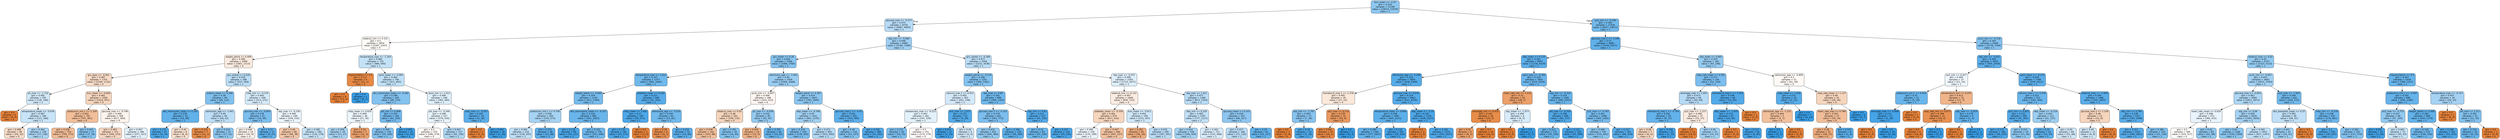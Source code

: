 digraph Tree {
node [shape=box, style="filled, rounded", color="black", fontname="helvetica"] ;
edge [fontname="helvetica"] ;
0 [label="bun_mean <= -0.37\ngini = 0.419\nsamples = 21184\nvalue = [10014, 23476]\nclass = 1", fillcolor="#8dc7f0"] ;
1 [label="glucose_max <= -0.577\ngini = 0.475\nsamples = 9754\nvalue = [5987, 9405]\nclass = 1", fillcolor="#b7dbf6"] ;
0 -> 1 [labeldistance=2.5, labelangle=45, headlabel="True"] ;
2 [label="totalco2_min <= 0.331\ngini = 0.5\nsamples = 2854\nvalue = [2287, 2207]\nclass = 0", fillcolor="#fefbf8"] ;
1 -> 2 ;
3 [label="weight_admit <= 0.499\ngini = 0.496\nsamples = 2099\nvalue = [1801, 1513]\nclass = 0", fillcolor="#fbebdf"] ;
2 -> 3 ;
4 [label="gcs_eyes <= -0.461\ngini = 0.487\nsamples = 1701\nvalue = [1544, 1119]\nclass = 0", fillcolor="#f8dcc8"] ;
3 -> 4 ;
5 [label="ph_max <= -1.716\ngini = 0.492\nsamples = 192\nvalue = [130, 168]\nclass = 1", fillcolor="#d2e9f9"] ;
4 -> 5 ;
6 [label="gini = 0.0\nsamples = 6\nvalue = [9, 0]\nclass = 0", fillcolor="#e58139"] ;
5 -> 6 ;
7 [label="temperature_mean <= -0.036\ngini = 0.487\nsamples = 186\nvalue = [121, 168]\nclass = 1", fillcolor="#c8e4f8"] ;
5 -> 7 ;
8 [label="gini = 0.488\nsamples = 48\nvalue = [44, 32]\nclass = 0", fillcolor="#f8ddc9"] ;
7 -> 8 ;
9 [label="gini = 0.462\nsamples = 138\nvalue = [77, 136]\nclass = 1", fillcolor="#a9d4f4"] ;
7 -> 9 ;
10 [label="bun_mean <= -0.664\ngini = 0.481\nsamples = 1509\nvalue = [1414, 951]\nclass = 0", fillcolor="#f6d6be"] ;
4 -> 10 ;
11 [label="potassium_min.1 <= 1.109\ngini = 0.442\nsamples = 741\nvalue = [797, 391]\nclass = 0", fillcolor="#f2bf9a"] ;
10 -> 11 ;
12 [label="gini = 0.436\nsamples = 724\nvalue = [790, 373]\nclass = 0", fillcolor="#f1bc96"] ;
11 -> 12 ;
13 [label="gini = 0.403\nsamples = 17\nvalue = [7, 18]\nclass = 1", fillcolor="#86c3ef"] ;
11 -> 13 ;
14 [label="glucose_max <= -0.799\ngini = 0.499\nsamples = 768\nvalue = [617, 560]\nclass = 0", fillcolor="#fdf3ed"] ;
10 -> 14 ;
15 [label="gini = 0.483\nsamples = 372\nvalue = [340, 233]\nclass = 0", fillcolor="#f7d7c1"] ;
14 -> 15 ;
16 [label="gini = 0.497\nsamples = 396\nvalue = [277, 327]\nclass = 1", fillcolor="#e1f0fb"] ;
14 -> 16 ;
17 [label="gcs_verbal <= 0.618\ngini = 0.478\nsamples = 398\nvalue = [257, 394]\nclass = 1", fillcolor="#baddf6"] ;
3 -> 17 ;
18 [label="sodium_mean <= 0.306\ngini = 0.39\nsamples = 99\nvalue = [44, 122]\nclass = 1", fillcolor="#80c0ee"] ;
17 -> 18 ;
19 [label="abs_monocytes_mean <= 0.295\ngini = 0.278\nsamples = 55\nvalue = [16, 80]\nclass = 1", fillcolor="#61b1ea"] ;
18 -> 19 ;
20 [label="gini = 0.176\nsamples = 47\nvalue = [8, 74]\nclass = 1", fillcolor="#4ea8e8"] ;
19 -> 20 ;
21 [label="gini = 0.49\nsamples = 8\nvalue = [8, 6]\nclass = 0", fillcolor="#f8e0ce"] ;
19 -> 21 ;
22 [label="admission_age <= -1.941\ngini = 0.48\nsamples = 44\nvalue = [28, 42]\nclass = 1", fillcolor="#bddef6"] ;
18 -> 22 ;
23 [label="gini = 0.153\nsamples = 7\nvalue = [11, 1]\nclass = 0", fillcolor="#e78c4b"] ;
22 -> 23 ;
24 [label="gini = 0.414\nsamples = 37\nvalue = [17, 41]\nclass = 1", fillcolor="#8bc6f0"] ;
22 -> 24 ;
25 [label="mbp_min <= -0.276\ngini = 0.493\nsamples = 299\nvalue = [213, 272]\nclass = 1", fillcolor="#d4eaf9"] ;
17 -> 25 ;
26 [label="glucose_max <= -0.854\ngini = 0.378\nsamples = 51\nvalue = [19, 56]\nclass = 1", fillcolor="#7cbeee"] ;
25 -> 26 ;
27 [label="gini = 0.499\nsamples = 14\nvalue = [10, 9]\nclass = 0", fillcolor="#fcf2eb"] ;
26 -> 27 ;
28 [label="gini = 0.27\nsamples = 37\nvalue = [9, 47]\nclass = 1", fillcolor="#5fb0ea"] ;
26 -> 28 ;
29 [label="sbp_max <= -0.336\ngini = 0.499\nsamples = 248\nvalue = [194, 216]\nclass = 1", fillcolor="#ebf5fc"] ;
25 -> 29 ;
30 [label="gini = 0.46\nsamples = 68\nvalue = [68, 38]\nclass = 0", fillcolor="#f4c7a8"] ;
29 -> 30 ;
31 [label="gini = 0.485\nsamples = 180\nvalue = [126, 178]\nclass = 1", fillcolor="#c5e2f7"] ;
29 -> 31 ;
32 [label="temperature_max <= -1.303\ngini = 0.484\nsamples = 755\nvalue = [486, 694]\nclass = 1", fillcolor="#c4e2f7"] ;
2 -> 32 ;
33 [label="hispanic/latino <= 0.5\ngini = 0.117\nsamples = 9\nvalue = [15, 1]\nclass = 0", fillcolor="#e78946"] ;
32 -> 33 ;
34 [label="gini = 0.0\nsamples = 8\nvalue = [15, 0]\nclass = 0", fillcolor="#e58139"] ;
33 -> 34 ;
35 [label="gini = 0.0\nsamples = 1\nvalue = [0, 1]\nclass = 1", fillcolor="#399de5"] ;
33 -> 35 ;
36 [label="spo2_mean <= -0.485\ngini = 0.482\nsamples = 746\nvalue = [471, 693]\nclass = 1", fillcolor="#c0e0f7"] ;
32 -> 36 ;
37 [label="abs_monocytes_mean <= -0.282\ngini = 0.398\nsamples = 200\nvalue = [88, 233]\nclass = 1", fillcolor="#84c2ef"] ;
36 -> 37 ;
38 [label="mbp_mean <= 0.835\ngini = 0.499\nsamples = 36\nvalue = [27, 30]\nclass = 1", fillcolor="#ebf5fc"] ;
37 -> 38 ;
39 [label="gini = 0.459\nsamples = 29\nvalue = [15, 27]\nclass = 1", fillcolor="#a7d3f3"] ;
38 -> 39 ;
40 [label="gini = 0.32\nsamples = 7\nvalue = [12, 3]\nclass = 0", fillcolor="#eca06a"] ;
38 -> 40 ;
41 [label="ptt_min <= 0.408\ngini = 0.355\nsamples = 164\nvalue = [61, 203]\nclass = 1", fillcolor="#74baed"] ;
37 -> 41 ;
42 [label="gini = 0.394\nsamples = 139\nvalue = [59, 160]\nclass = 1", fillcolor="#82c1ef"] ;
41 -> 42 ;
43 [label="gini = 0.085\nsamples = 25\nvalue = [2, 43]\nclass = 1", fillcolor="#42a2e6"] ;
41 -> 43 ;
44 [label="spo2_min <= 1.012\ngini = 0.496\nsamples = 546\nvalue = [383, 460]\nclass = 1", fillcolor="#deeffb"] ;
36 -> 44 ;
45 [label="ptt_max <= -0.348\ngini = 0.498\nsamples = 527\nvalue = [378, 430]\nclass = 1", fillcolor="#e7f3fc"] ;
44 -> 45 ;
46 [label="gini = 0.5\nsamples = 370\nvalue = [286, 274]\nclass = 0", fillcolor="#fefaf7"] ;
45 -> 46 ;
47 [label="gini = 0.467\nsamples = 157\nvalue = [92, 156]\nclass = 1", fillcolor="#aed7f4"] ;
45 -> 47 ;
48 [label="mbp_max <= -0.507\ngini = 0.245\nsamples = 19\nvalue = [5, 30]\nclass = 1", fillcolor="#5aade9"] ;
44 -> 48 ;
49 [label="gini = 0.0\nsamples = 3\nvalue = [4, 0]\nclass = 0", fillcolor="#e58139"] ;
48 -> 49 ;
50 [label="gini = 0.062\nsamples = 16\nvalue = [1, 30]\nclass = 1", fillcolor="#40a0e6"] ;
48 -> 50 ;
51 [label="sbp_min <= -0.068\ngini = 0.448\nsamples = 6900\nvalue = [3700, 7198]\nclass = 1", fillcolor="#9fcff2"] ;
1 -> 51 ;
52 [label="gcs_motor <= 0.26\ngini = 0.404\nsamples = 3306\nvalue = [1468, 3760]\nclass = 1", fillcolor="#86c3ef"] ;
51 -> 52 ;
53 [label="temperature_max <= 1.014\ngini = 0.337\nsamples = 1377\nvalue = [462, 1692]\nclass = 1", fillcolor="#6fb8ec"] ;
52 -> 53 ;
54 [label="weight_admit <= -0.694\ngini = 0.359\nsamples = 1129\nvalue = [411, 1340]\nclass = 1", fillcolor="#76bbed"] ;
53 -> 54 ;
55 [label="potassium_min.1 <= 0.758\ngini = 0.458\nsamples = 264\nvalue = [150, 273]\nclass = 1", fillcolor="#a6d3f3"] ;
54 -> 55 ;
56 [label="gini = 0.481\nsamples = 216\nvalue = [138, 205]\nclass = 1", fillcolor="#bedff7"] ;
55 -> 56 ;
57 [label="gini = 0.255\nsamples = 48\nvalue = [12, 68]\nclass = 1", fillcolor="#5caeea"] ;
55 -> 57 ;
58 [label="abs_eosinophils_mean <= -0.327\ngini = 0.316\nsamples = 865\nvalue = [261, 1067]\nclass = 1", fillcolor="#69b5eb"] ;
54 -> 58 ;
59 [label="gini = 0.135\nsamples = 89\nvalue = [10, 127]\nclass = 1", fillcolor="#49a5e7"] ;
58 -> 59 ;
60 [label="gini = 0.333\nsamples = 776\nvalue = [251, 940]\nclass = 1", fillcolor="#6eb7ec"] ;
58 -> 60 ;
61 [label="platelets_mean <= 0.292\ngini = 0.221\nsamples = 248\nvalue = [51, 352]\nclass = 1", fillcolor="#56abe9"] ;
53 -> 61 ;
62 [label="mbp_mean <= 1.662\ngini = 0.17\nsamples = 187\nvalue = [28, 271]\nclass = 1", fillcolor="#4da7e8"] ;
61 -> 62 ;
63 [label="gini = 0.155\nsamples = 185\nvalue = [25, 271]\nclass = 1", fillcolor="#4ba6e7"] ;
62 -> 63 ;
64 [label="gini = 0.0\nsamples = 2\nvalue = [3, 0]\nclass = 0", fillcolor="#e58139"] ;
62 -> 64 ;
65 [label="admission_age <= -2.019\ngini = 0.344\nsamples = 61\nvalue = [23, 81]\nclass = 1", fillcolor="#71b9ec"] ;
61 -> 65 ;
66 [label="gini = 0.18\nsamples = 6\nvalue = [9, 1]\nclass = 0", fillcolor="#e88f4f"] ;
65 -> 66 ;
67 [label="gini = 0.254\nsamples = 55\nvalue = [14, 80]\nclass = 1", fillcolor="#5caeea"] ;
65 -> 67 ;
68 [label="admission_age <= -1.061\ngini = 0.44\nsamples = 1929\nvalue = [1006, 2068]\nclass = 1", fillcolor="#99cdf2"] ;
52 -> 68 ;
69 [label="pco2_min <= -0.007\ngini = 0.499\nsamples = 286\nvalue = [241, 223]\nclass = 0", fillcolor="#fdf6f0"] ;
68 -> 69 ;
70 [label="totalco2_max <= 0.02\ngini = 0.48\nsamples = 201\nvalue = [199, 132]\nclass = 0", fillcolor="#f6d5bc"] ;
69 -> 70 ;
71 [label="gini = 0.439\nsamples = 162\nvalue = [183, 88]\nclass = 0", fillcolor="#f2be98"] ;
70 -> 71 ;
72 [label="gini = 0.391\nsamples = 39\nvalue = [16, 44]\nclass = 1", fillcolor="#81c1ee"] ;
70 -> 72 ;
73 [label="ph_max <= -0.938\ngini = 0.432\nsamples = 85\nvalue = [42, 91]\nclass = 1", fillcolor="#94caf1"] ;
69 -> 73 ;
74 [label="gini = 0.404\nsamples = 19\nvalue = [23, 9]\nclass = 0", fillcolor="#efb286"] ;
73 -> 74 ;
75 [label="gini = 0.305\nsamples = 66\nvalue = [19, 82]\nclass = 1", fillcolor="#67b4eb"] ;
73 -> 75 ;
76 [label="weight_admit <= 0.367\ngini = 0.414\nsamples = 1643\nvalue = [765, 1845]\nclass = 1", fillcolor="#8bc6f0"] ;
68 -> 76 ;
77 [label="dbp_mean <= -0.768\ngini = 0.45\nsamples = 1241\nvalue = [661, 1276]\nclass = 1", fillcolor="#a0d0f2"] ;
76 -> 77 ;
78 [label="gini = 0.374\nsamples = 350\nvalue = [139, 420]\nclass = 1", fillcolor="#7bbdee"] ;
77 -> 78 ;
79 [label="gini = 0.471\nsamples = 891\nvalue = [522, 856]\nclass = 1", fillcolor="#b2d9f5"] ;
77 -> 79 ;
80 [label="glucose_max.2 <= -0.45\ngini = 0.261\nsamples = 402\nvalue = [104, 569]\nclass = 1", fillcolor="#5dafea"] ;
76 -> 80 ;
81 [label="gini = 0.39\nsamples = 116\nvalue = [53, 147]\nclass = 1", fillcolor="#80c0ee"] ;
80 -> 81 ;
82 [label="gini = 0.192\nsamples = 286\nvalue = [51, 422]\nclass = 1", fillcolor="#51a9e8"] ;
80 -> 82 ;
83 [label="gcs_verbal <= -0.308\ngini = 0.477\nsamples = 3594\nvalue = [2232, 3438]\nclass = 1", fillcolor="#baddf6"] ;
51 -> 83 ;
84 [label="weight_admit <= -0.576\ngini = 0.396\nsamples = 1201\nvalue = [509, 1361]\nclass = 1", fillcolor="#83c2ef"] ;
83 -> 84 ;
85 [label="calcium_max.1 <= 0.915\ngini = 0.492\nsamples = 303\nvalue = [201, 258]\nclass = 1", fillcolor="#d3e9f9"] ;
84 -> 85 ;
86 [label="baseexcess_max <= -0.223\ngini = 0.497\nsamples = 281\nvalue = [197, 229]\nclass = 1", fillcolor="#e3f1fb"] ;
85 -> 86 ;
87 [label="gini = 0.372\nsamples = 50\nvalue = [18, 55]\nclass = 1", fillcolor="#7abdee"] ;
86 -> 87 ;
88 [label="gini = 0.5\nsamples = 231\nvalue = [179, 174]\nclass = 0", fillcolor="#fefbf9"] ;
86 -> 88 ;
89 [label="po2_max <= 2.037\ngini = 0.213\nsamples = 22\nvalue = [4, 29]\nclass = 1", fillcolor="#54abe9"] ;
85 -> 89 ;
90 [label="gini = 0.074\nsamples = 17\nvalue = [1, 25]\nclass = 1", fillcolor="#41a1e6"] ;
89 -> 90 ;
91 [label="gini = 0.49\nsamples = 5\nvalue = [3, 4]\nclass = 1", fillcolor="#cee6f8"] ;
89 -> 91 ;
92 [label="sbp_max <= 0.85\ngini = 0.341\nsamples = 898\nvalue = [308, 1103]\nclass = 1", fillcolor="#70b8ec"] ;
84 -> 92 ;
93 [label="glucose_max.2 <= -0.161\ngini = 0.379\nsamples = 661\nvalue = [263, 773]\nclass = 1", fillcolor="#7cbeee"] ;
92 -> 93 ;
94 [label="gini = 0.425\nsamples = 422\nvalue = [205, 464]\nclass = 1", fillcolor="#90c8f0"] ;
93 -> 94 ;
95 [label="gini = 0.266\nsamples = 239\nvalue = [58, 309]\nclass = 1", fillcolor="#5eafea"] ;
93 -> 95 ;
96 [label="sbp_min <= 0.61\ngini = 0.211\nsamples = 237\nvalue = [45, 330]\nclass = 1", fillcolor="#54aae9"] ;
92 -> 96 ;
97 [label="gini = 0.32\nsamples = 83\nvalue = [25, 100]\nclass = 1", fillcolor="#6ab6ec"] ;
96 -> 97 ;
98 [label="gini = 0.147\nsamples = 154\nvalue = [20, 230]\nclass = 1", fillcolor="#4aa6e7"] ;
96 -> 98 ;
99 [label="sbp_max <= -0.072\ngini = 0.496\nsamples = 2393\nvalue = [1723, 2077]\nclass = 1", fillcolor="#ddeefb"] ;
83 -> 99 ;
100 [label="totalco2_min <= 0.122\ngini = 0.497\nsamples = 1009\nvalue = [850, 723]\nclass = 0", fillcolor="#fbece1"] ;
99 -> 100 ;
101 [label="platelets_mean <= -0.339\ngini = 0.481\nsamples = 670\nvalue = [617, 416]\nclass = 0", fillcolor="#f7d6be"] ;
100 -> 101 ;
102 [label="gini = 0.499\nsamples = 230\nvalue = [170, 189]\nclass = 1", fillcolor="#ebf5fc"] ;
101 -> 102 ;
103 [label="gini = 0.447\nsamples = 440\nvalue = [447, 227]\nclass = 0", fillcolor="#f2c19e"] ;
101 -> 103 ;
104 [label="bun_mean <= -0.811\ngini = 0.491\nsamples = 339\nvalue = [233, 307]\nclass = 1", fillcolor="#cfe7f9"] ;
100 -> 104 ;
105 [label="gini = 0.383\nsamples = 40\nvalue = [46, 16]\nclass = 0", fillcolor="#eead7e"] ;
104 -> 105 ;
106 [label="gini = 0.476\nsamples = 299\nvalue = [187, 291]\nclass = 1", fillcolor="#b8dcf6"] ;
104 -> 106 ;
107 [label="sbp_max <= 1.421\ngini = 0.477\nsamples = 1384\nvalue = [873, 1354]\nclass = 1", fillcolor="#b9dcf6"] ;
99 -> 107 ;
108 [label="dbp_min <= 0.329\ngini = 0.483\nsamples = 1187\nvalue = [777, 1127]\nclass = 1", fillcolor="#c2e1f7"] ;
107 -> 108 ;
109 [label="gini = 0.454\nsamples = 436\nvalue = [246, 459]\nclass = 1", fillcolor="#a3d2f3"] ;
108 -> 109 ;
110 [label="gini = 0.493\nsamples = 751\nvalue = [531, 668]\nclass = 1", fillcolor="#d6ebfa"] ;
108 -> 110 ;
111 [label="glucose_mean <= 0.143\ngini = 0.418\nsamples = 197\nvalue = [96, 227]\nclass = 1", fillcolor="#8dc6f0"] ;
107 -> 111 ;
112 [label="gini = 0.477\nsamples = 106\nvalue = [71, 110]\nclass = 1", fillcolor="#b9dcf6"] ;
111 -> 112 ;
113 [label="gini = 0.29\nsamples = 91\nvalue = [25, 117]\nclass = 1", fillcolor="#63b2eb"] ;
111 -> 113 ;
114 [label="po2_min <= -0.199\ngini = 0.346\nsamples = 11430\nvalue = [4027, 14071]\nclass = 1", fillcolor="#72b9ec"] ;
0 -> 114 [labeldistance=2.5, labelangle=-45, headlabel="False"] ;
115 [label="glucose_max.2 <= 3.196\ngini = 0.27\nsamples = 4882\nvalue = [1249, 6527]\nclass = 1", fillcolor="#5fb0ea"] ;
114 -> 115 ;
116 [label="dbp_mean <= 0.153\ngini = 0.261\nsamples = 4697\nvalue = [1156, 6329]\nclass = 1", fillcolor="#5dafea"] ;
115 -> 116 ;
117 [label="admission_age <= -2.248\ngini = 0.225\nsamples = 3092\nvalue = [638, 4300]\nclass = 1", fillcolor="#56ace9"] ;
116 -> 117 ;
118 [label="hematocrit_max.1 <= 1.378\ngini = 0.495\nsamples = 29\nvalue = [27, 22]\nclass = 0", fillcolor="#fae8da"] ;
117 -> 118 ;
119 [label="sbp_min <= -1.787\ngini = 0.403\nsamples = 17\nvalue = [7, 18]\nclass = 1", fillcolor="#86c3ef"] ;
118 -> 119 ;
120 [label="gini = 0.0\nsamples = 3\nvalue = [5, 0]\nclass = 0", fillcolor="#e58139"] ;
119 -> 120 ;
121 [label="gini = 0.18\nsamples = 14\nvalue = [2, 18]\nclass = 1", fillcolor="#4fa8e8"] ;
119 -> 121 ;
122 [label="po2_max <= 0.114\ngini = 0.278\nsamples = 12\nvalue = [20, 4]\nclass = 0", fillcolor="#ea9a61"] ;
118 -> 122 ;
123 [label="gini = 0.091\nsamples = 10\nvalue = [20, 1]\nclass = 0", fillcolor="#e68743"] ;
122 -> 123 ;
124 [label="gini = 0.0\nsamples = 2\nvalue = [0, 3]\nclass = 1", fillcolor="#399de5"] ;
122 -> 124 ;
125 [label="glucose_max <= 0.032\ngini = 0.219\nsamples = 3063\nvalue = [611, 4278]\nclass = 1", fillcolor="#55abe9"] ;
117 -> 125 ;
126 [label="temperature_mean <= 0.846\ngini = 0.258\nsamples = 1687\nvalue = [405, 2251]\nclass = 1", fillcolor="#5dafea"] ;
125 -> 126 ;
127 [label="gini = 0.284\nsamples = 1395\nvalue = [377, 1827]\nclass = 1", fillcolor="#62b1ea"] ;
126 -> 127 ;
128 [label="gini = 0.116\nsamples = 292\nvalue = [28, 424]\nclass = 1", fillcolor="#46a3e7"] ;
126 -> 128 ;
129 [label="dbp_mean <= -3.14\ngini = 0.167\nsamples = 1376\nvalue = [206, 2027]\nclass = 1", fillcolor="#4da7e8"] ;
125 -> 129 ;
130 [label="gini = 0.0\nsamples = 2\nvalue = [3, 0]\nclass = 0", fillcolor="#e58139"] ;
129 -> 130 ;
131 [label="gini = 0.165\nsamples = 1374\nvalue = [203, 2027]\nclass = 1", fillcolor="#4da7e8"] ;
129 -> 131 ;
132 [label="spo2_max <= -4.392\ngini = 0.324\nsamples = 1605\nvalue = [518, 2029]\nclass = 1", fillcolor="#6cb6ec"] ;
116 -> 132 ;
133 [label="heart_rate_min <= 1.514\ngini = 0.32\nsamples = 20\nvalue = [28, 7]\nclass = 0", fillcolor="#eca06a"] ;
132 -> 133 ;
134 [label="aniongap_min <= 0.425\ngini = 0.142\nsamples = 16\nvalue = [24, 2]\nclass = 0", fillcolor="#e78c49"] ;
133 -> 134 ;
135 [label="gini = 0.32\nsamples = 6\nvalue = [8, 2]\nclass = 0", fillcolor="#eca06a"] ;
134 -> 135 ;
136 [label="gini = 0.0\nsamples = 10\nvalue = [16, 0]\nclass = 0", fillcolor="#e58139"] ;
134 -> 136 ;
137 [label="sbp_mean <= -1.073\ngini = 0.494\nsamples = 4\nvalue = [4, 5]\nclass = 1", fillcolor="#d7ebfa"] ;
133 -> 137 ;
138 [label="gini = 0.0\nsamples = 2\nvalue = [4, 0]\nclass = 0", fillcolor="#e58139"] ;
137 -> 138 ;
139 [label="gini = 0.0\nsamples = 2\nvalue = [0, 5]\nclass = 1", fillcolor="#399de5"] ;
137 -> 139 ;
140 [label="sbp_min <= -0.314\ngini = 0.314\nsamples = 1585\nvalue = [490, 2022]\nclass = 1", fillcolor="#69b5eb"] ;
132 -> 140 ;
141 [label="ptt_max <= -0.359\ngini = 0.196\nsamples = 499\nvalue = [90, 727]\nclass = 1", fillcolor="#52a9e8"] ;
140 -> 141 ;
142 [label="gini = 0.313\nsamples = 175\nvalue = [55, 228]\nclass = 1", fillcolor="#69b5eb"] ;
141 -> 142 ;
143 [label="gini = 0.122\nsamples = 324\nvalue = [35, 499]\nclass = 1", fillcolor="#47a4e7"] ;
141 -> 143 ;
144 [label="po2_max <= -0.787\ngini = 0.361\nsamples = 1086\nvalue = [400, 1295]\nclass = 1", fillcolor="#76bbed"] ;
140 -> 144 ;
145 [label="gini = 0.406\nsamples = 745\nvalue = [332, 841]\nclass = 1", fillcolor="#87c4ef"] ;
144 -> 145 ;
146 [label="gini = 0.227\nsamples = 341\nvalue = [68, 454]\nclass = 1", fillcolor="#57ace9"] ;
144 -> 146 ;
147 [label="sbp_mean <= 0.665\ngini = 0.435\nsamples = 185\nvalue = [93, 198]\nclass = 1", fillcolor="#96cbf1"] ;
115 -> 147 ;
148 [label="resp_rate_mean <= 0.281\ngini = 0.371\nsamples = 134\nvalue = [52, 159]\nclass = 1", fillcolor="#7abdee"] ;
147 -> 148 ;
149 [label="aniongap_max <= 1.691\ngini = 0.473\nsamples = 66\nvalue = [40, 64]\nclass = 1", fillcolor="#b5daf5"] ;
148 -> 149 ;
150 [label="hematocrit_max.1 <= -0.764\ngini = 0.292\nsamples = 29\nvalue = [8, 37]\nclass = 1", fillcolor="#64b2eb"] ;
149 -> 150 ;
151 [label="gini = 0.48\nsamples = 7\nvalue = [6, 4]\nclass = 0", fillcolor="#f6d5bd"] ;
150 -> 151 ;
152 [label="gini = 0.108\nsamples = 22\nvalue = [2, 33]\nclass = 1", fillcolor="#45a3e7"] ;
150 -> 152 ;
153 [label="po2_max <= -1.227\ngini = 0.496\nsamples = 37\nvalue = [32, 27]\nclass = 0", fillcolor="#fbebe0"] ;
149 -> 153 ;
154 [label="gini = 0.0\nsamples = 14\nvalue = [18, 0]\nclass = 0", fillcolor="#e58139"] ;
153 -> 154 ;
155 [label="gini = 0.45\nsamples = 23\nvalue = [14, 27]\nclass = 1", fillcolor="#a0d0f2"] ;
153 -> 155 ;
156 [label="hematocrit_max.1 <= 3.763\ngini = 0.199\nsamples = 68\nvalue = [12, 95]\nclass = 1", fillcolor="#52a9e8"] ;
148 -> 156 ;
157 [label="dbp_mean <= -1.935\ngini = 0.172\nsamples = 67\nvalue = [10, 95]\nclass = 1", fillcolor="#4ea7e8"] ;
156 -> 157 ;
158 [label="gini = 0.0\nsamples = 3\nvalue = [4, 0]\nclass = 0", fillcolor="#e58139"] ;
157 -> 158 ;
159 [label="gini = 0.112\nsamples = 64\nvalue = [6, 95]\nclass = 1", fillcolor="#46a3e7"] ;
157 -> 159 ;
160 [label="gini = 0.0\nsamples = 1\nvalue = [2, 0]\nclass = 0", fillcolor="#e58139"] ;
156 -> 160 ;
161 [label="admission_age <= -0.899\ngini = 0.5\nsamples = 51\nvalue = [41, 39]\nclass = 0", fillcolor="#fef9f5"] ;
147 -> 161 ;
162 [label="mbp_mean <= 1.634\ngini = 0.231\nsamples = 10\nvalue = [2, 13]\nclass = 1", fillcolor="#57ace9"] ;
161 -> 162 ;
163 [label="admission_age <= -1.231\ngini = 0.444\nsamples = 3\nvalue = [2, 1]\nclass = 0", fillcolor="#f2c09c"] ;
162 -> 163 ;
164 [label="gini = 0.0\nsamples = 1\nvalue = [0, 1]\nclass = 1", fillcolor="#399de5"] ;
163 -> 164 ;
165 [label="gini = 0.0\nsamples = 2\nvalue = [2, 0]\nclass = 0", fillcolor="#e58139"] ;
163 -> 165 ;
166 [label="gini = 0.0\nsamples = 7\nvalue = [0, 12]\nclass = 1", fillcolor="#399de5"] ;
162 -> 166 ;
167 [label="resp_rate_mean <= 1.127\ngini = 0.48\nsamples = 41\nvalue = [39, 26]\nclass = 0", fillcolor="#f6d5bd"] ;
161 -> 167 ;
168 [label="heart_rate_max <= 0.789\ngini = 0.441\nsamples = 37\nvalue = [39, 19]\nclass = 0", fillcolor="#f2be99"] ;
167 -> 168 ;
169 [label="gini = 0.38\nsamples = 31\nvalue = [38, 13]\nclass = 0", fillcolor="#eeac7d"] ;
168 -> 169 ;
170 [label="gini = 0.245\nsamples = 6\nvalue = [1, 6]\nclass = 1", fillcolor="#5aade9"] ;
168 -> 170 ;
171 [label="gini = 0.0\nsamples = 4\nvalue = [0, 7]\nclass = 1", fillcolor="#399de5"] ;
167 -> 171 ;
172 [label="pco2_min <= -0.134\ngini = 0.393\nsamples = 6548\nvalue = [2778, 7544]\nclass = 1", fillcolor="#82c1ef"] ;
114 -> 172 ;
173 [label="sbp_min <= -2.625\ngini = 0.265\nsamples = 1825\nvalue = [455, 2434]\nclass = 1", fillcolor="#5eafea"] ;
172 -> 173 ;
174 [label="po2_min <= 0.427\ngini = 0.499\nsamples = 27\nvalue = [21, 23]\nclass = 1", fillcolor="#eef6fd"] ;
173 -> 174 ;
175 [label="potassium_min.1 <= 0.934\ngini = 0.32\nsamples = 12\nvalue = [4, 16]\nclass = 1", fillcolor="#6ab6ec"] ;
174 -> 175 ;
176 [label="aniongap_max <= -0.668\ngini = 0.111\nsamples = 11\nvalue = [1, 16]\nclass = 1", fillcolor="#45a3e7"] ;
175 -> 176 ;
177 [label="gini = 0.0\nsamples = 1\nvalue = [1, 0]\nclass = 0", fillcolor="#e58139"] ;
176 -> 177 ;
178 [label="gini = 0.0\nsamples = 10\nvalue = [0, 16]\nclass = 1", fillcolor="#399de5"] ;
176 -> 178 ;
179 [label="gini = 0.0\nsamples = 1\nvalue = [3, 0]\nclass = 0", fillcolor="#e58139"] ;
175 -> 179 ;
180 [label="temperature_min <= 0.255\ngini = 0.413\nsamples = 15\nvalue = [17, 7]\nclass = 0", fillcolor="#f0b58b"] ;
174 -> 180 ;
181 [label="resp_rate_min <= 0.873\ngini = 0.198\nsamples = 11\nvalue = [16, 2]\nclass = 0", fillcolor="#e89152"] ;
180 -> 181 ;
182 [label="gini = 0.0\nsamples = 9\nvalue = [16, 0]\nclass = 0", fillcolor="#e58139"] ;
181 -> 182 ;
183 [label="gini = 0.0\nsamples = 2\nvalue = [0, 2]\nclass = 1", fillcolor="#399de5"] ;
181 -> 183 ;
184 [label="sbp_max <= -0.819\ngini = 0.278\nsamples = 4\nvalue = [1, 5]\nclass = 1", fillcolor="#61b1ea"] ;
180 -> 184 ;
185 [label="gini = 0.0\nsamples = 1\nvalue = [1, 0]\nclass = 0", fillcolor="#e58139"] ;
184 -> 185 ;
186 [label="gini = 0.0\nsamples = 3\nvalue = [0, 5]\nclass = 1", fillcolor="#399de5"] ;
184 -> 186 ;
187 [label="spo2_mean <= -0.133\ngini = 0.259\nsamples = 1798\nvalue = [434, 2411]\nclass = 1", fillcolor="#5dafea"] ;
173 -> 187 ;
188 [label="calcium_max.1 <= 0.039\ngini = 0.322\nsamples = 312\nvalue = [102, 404]\nclass = 1", fillcolor="#6bb6ec"] ;
187 -> 188 ;
189 [label="po2_min <= 0.802\ngini = 0.222\nsamples = 200\nvalue = [41, 281]\nclass = 1", fillcolor="#56abe9"] ;
188 -> 189 ;
190 [label="gini = 0.173\nsamples = 166\nvalue = [26, 245]\nclass = 1", fillcolor="#4ea7e8"] ;
189 -> 190 ;
191 [label="gini = 0.415\nsamples = 34\nvalue = [15, 36]\nclass = 1", fillcolor="#8bc6f0"] ;
189 -> 191 ;
192 [label="dbp_mean <= -0.316\ngini = 0.443\nsamples = 112\nvalue = [61, 123]\nclass = 1", fillcolor="#9bcef2"] ;
188 -> 192 ;
193 [label="gini = 0.26\nsamples = 43\nvalue = [10, 55]\nclass = 1", fillcolor="#5dafea"] ;
192 -> 193 ;
194 [label="gini = 0.49\nsamples = 69\nvalue = [51, 68]\nclass = 1", fillcolor="#cee6f8"] ;
192 -> 194 ;
195 [label="totalco2_max <= -2.894\ngini = 0.244\nsamples = 1486\nvalue = [332, 2007]\nclass = 1", fillcolor="#5aade9"] ;
187 -> 195 ;
196 [label="glucose_max.2 <= 1.238\ngini = 0.48\nsamples = 15\nvalue = [12, 8]\nclass = 0", fillcolor="#f6d5bd"] ;
195 -> 196 ;
197 [label="gini = 0.49\nsamples = 12\nvalue = [6, 8]\nclass = 1", fillcolor="#cee6f8"] ;
196 -> 197 ;
198 [label="gini = 0.0\nsamples = 3\nvalue = [6, 0]\nclass = 0", fillcolor="#e58139"] ;
196 -> 198 ;
199 [label="dbp_min <= 0.784\ngini = 0.238\nsamples = 1471\nvalue = [320, 1999]\nclass = 1", fillcolor="#59ade9"] ;
195 -> 199 ;
200 [label="gini = 0.221\nsamples = 1347\nvalue = [269, 1855]\nclass = 1", fillcolor="#56abe9"] ;
199 -> 200 ;
201 [label="gini = 0.386\nsamples = 124\nvalue = [51, 144]\nclass = 1", fillcolor="#7fc0ee"] ;
199 -> 201 ;
202 [label="totalco2_max <= 0.02\ngini = 0.43\nsamples = 4723\nvalue = [2323, 5110]\nclass = 1", fillcolor="#93caf1"] ;
172 -> 202 ;
203 [label="pco2_min <= -0.007\ngini = 0.453\nsamples = 3693\nvalue = [2015, 3793]\nclass = 1", fillcolor="#a2d1f3"] ;
202 -> 203 ;
204 [label="glucose_max <= -0.854\ngini = 0.467\nsamples = 3092\nvalue = [1811, 3071]\nclass = 1", fillcolor="#aed7f4"] ;
203 -> 204 ;
205 [label="heart_rate_mean <= 0.624\ngini = 0.498\nsamples = 472\nvalue = [366, 415]\nclass = 1", fillcolor="#e8f3fc"] ;
204 -> 205 ;
206 [label="gini = 0.5\nsamples = 389\nvalue = [324, 317]\nclass = 0", fillcolor="#fefcfb"] ;
205 -> 206 ;
207 [label="gini = 0.42\nsamples = 83\nvalue = [42, 98]\nclass = 1", fillcolor="#8ec7f0"] ;
205 -> 207 ;
208 [label="sbp_min <= 0.09\ngini = 0.456\nsamples = 2620\nvalue = [1445, 2656]\nclass = 1", fillcolor="#a5d2f3"] ;
204 -> 208 ;
209 [label="gini = 0.41\nsamples = 1168\nvalue = [528, 1309]\nclass = 1", fillcolor="#89c5ef"] ;
208 -> 209 ;
210 [label="gini = 0.482\nsamples = 1452\nvalue = [917, 1347]\nclass = 1", fillcolor="#c0e0f7"] ;
208 -> 210 ;
211 [label="po2_max <= -1.007\ngini = 0.344\nsamples = 601\nvalue = [204, 722]\nclass = 1", fillcolor="#71b9ec"] ;
203 -> 211 ;
212 [label="abs_basophils_mean <= 0.32\ngini = 0.482\nsamples = 46\nvalue = [28, 41]\nclass = 1", fillcolor="#c0e0f7"] ;
211 -> 212 ;
213 [label="gini = 0.441\nsamples = 41\nvalue = [20, 41]\nclass = 1", fillcolor="#9acdf2"] ;
212 -> 213 ;
214 [label="gini = 0.0\nsamples = 5\nvalue = [8, 0]\nclass = 0", fillcolor="#e58139"] ;
212 -> 214 ;
215 [label="mbp_min <= -0.258\ngini = 0.326\nsamples = 555\nvalue = [176, 681]\nclass = 1", fillcolor="#6cb6ec"] ;
211 -> 215 ;
216 [label="gini = 0.2\nsamples = 230\nvalue = [39, 307]\nclass = 1", fillcolor="#52a9e8"] ;
215 -> 216 ;
217 [label="gini = 0.392\nsamples = 325\nvalue = [137, 374]\nclass = 1", fillcolor="#82c1ef"] ;
215 -> 217 ;
218 [label="hispanic/latino <= 0.5\ngini = 0.307\nsamples = 1030\nvalue = [308, 1317]\nclass = 1", fillcolor="#67b4eb"] ;
202 -> 218 ;
219 [label="potassium_min.1 <= -0.997\ngini = 0.301\nsamples = 996\nvalue = [290, 1284]\nclass = 1", fillcolor="#66b3eb"] ;
218 -> 219 ;
220 [label="po2_max <= -0.753\ngini = 0.427\nsamples = 96\nvalue = [47, 105]\nclass = 1", fillcolor="#92c9f1"] ;
219 -> 220 ;
221 [label="gini = 0.091\nsamples = 23\nvalue = [2, 40]\nclass = 1", fillcolor="#43a2e6"] ;
220 -> 221 ;
222 [label="gini = 0.483\nsamples = 73\nvalue = [45, 65]\nclass = 1", fillcolor="#c2e1f7"] ;
220 -> 222 ;
223 [label="weight_admit <= 0.496\ngini = 0.283\nsamples = 900\nvalue = [243, 1179]\nclass = 1", fillcolor="#62b1ea"] ;
219 -> 223 ;
224 [label="gini = 0.329\nsamples = 575\nvalue = [190, 726]\nclass = 1", fillcolor="#6db7ec"] ;
223 -> 224 ;
225 [label="gini = 0.188\nsamples = 325\nvalue = [53, 453]\nclass = 1", fillcolor="#50a8e8"] ;
223 -> 225 ;
226 [label="temperature_max <= -0.727\ngini = 0.457\nsamples = 34\nvalue = [18, 33]\nclass = 1", fillcolor="#a5d2f3"] ;
218 -> 226 ;
227 [label="gini = 0.0\nsamples = 3\nvalue = [6, 0]\nclass = 0", fillcolor="#e58139"] ;
226 -> 227 ;
228 [label="ptt_max <= 2.311\ngini = 0.391\nsamples = 31\nvalue = [12, 33]\nclass = 1", fillcolor="#81c1ee"] ;
226 -> 228 ;
229 [label="gini = 0.314\nsamples = 30\nvalue = [8, 33]\nclass = 1", fillcolor="#69b5eb"] ;
228 -> 229 ;
230 [label="gini = 0.0\nsamples = 1\nvalue = [4, 0]\nclass = 0", fillcolor="#e58139"] ;
228 -> 230 ;
}